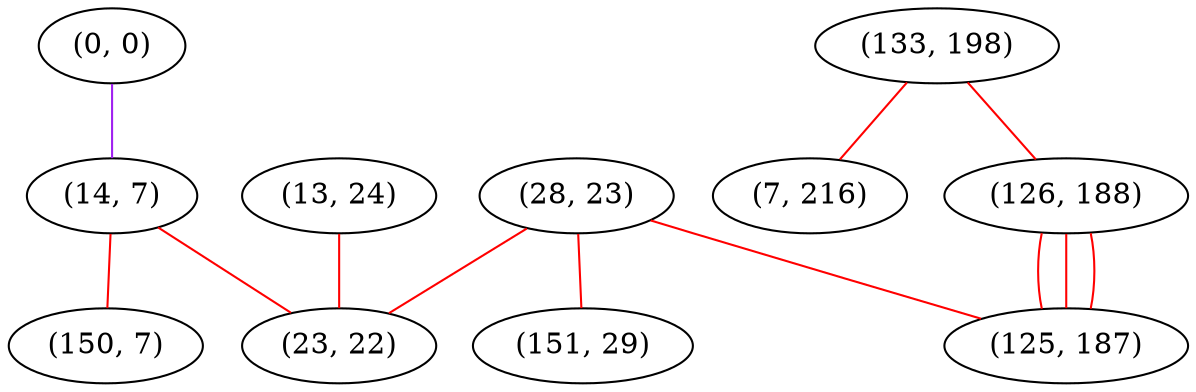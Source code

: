 graph "" {
"(0, 0)";
"(13, 24)";
"(133, 198)";
"(14, 7)";
"(28, 23)";
"(151, 29)";
"(7, 216)";
"(126, 188)";
"(150, 7)";
"(23, 22)";
"(125, 187)";
"(0, 0)" -- "(14, 7)"  [color=purple, key=0, weight=4];
"(13, 24)" -- "(23, 22)"  [color=red, key=0, weight=1];
"(133, 198)" -- "(126, 188)"  [color=red, key=0, weight=1];
"(133, 198)" -- "(7, 216)"  [color=red, key=0, weight=1];
"(14, 7)" -- "(23, 22)"  [color=red, key=0, weight=1];
"(14, 7)" -- "(150, 7)"  [color=red, key=0, weight=1];
"(28, 23)" -- "(23, 22)"  [color=red, key=0, weight=1];
"(28, 23)" -- "(151, 29)"  [color=red, key=0, weight=1];
"(28, 23)" -- "(125, 187)"  [color=red, key=0, weight=1];
"(126, 188)" -- "(125, 187)"  [color=red, key=0, weight=1];
"(126, 188)" -- "(125, 187)"  [color=red, key=1, weight=1];
"(126, 188)" -- "(125, 187)"  [color=red, key=2, weight=1];
}
